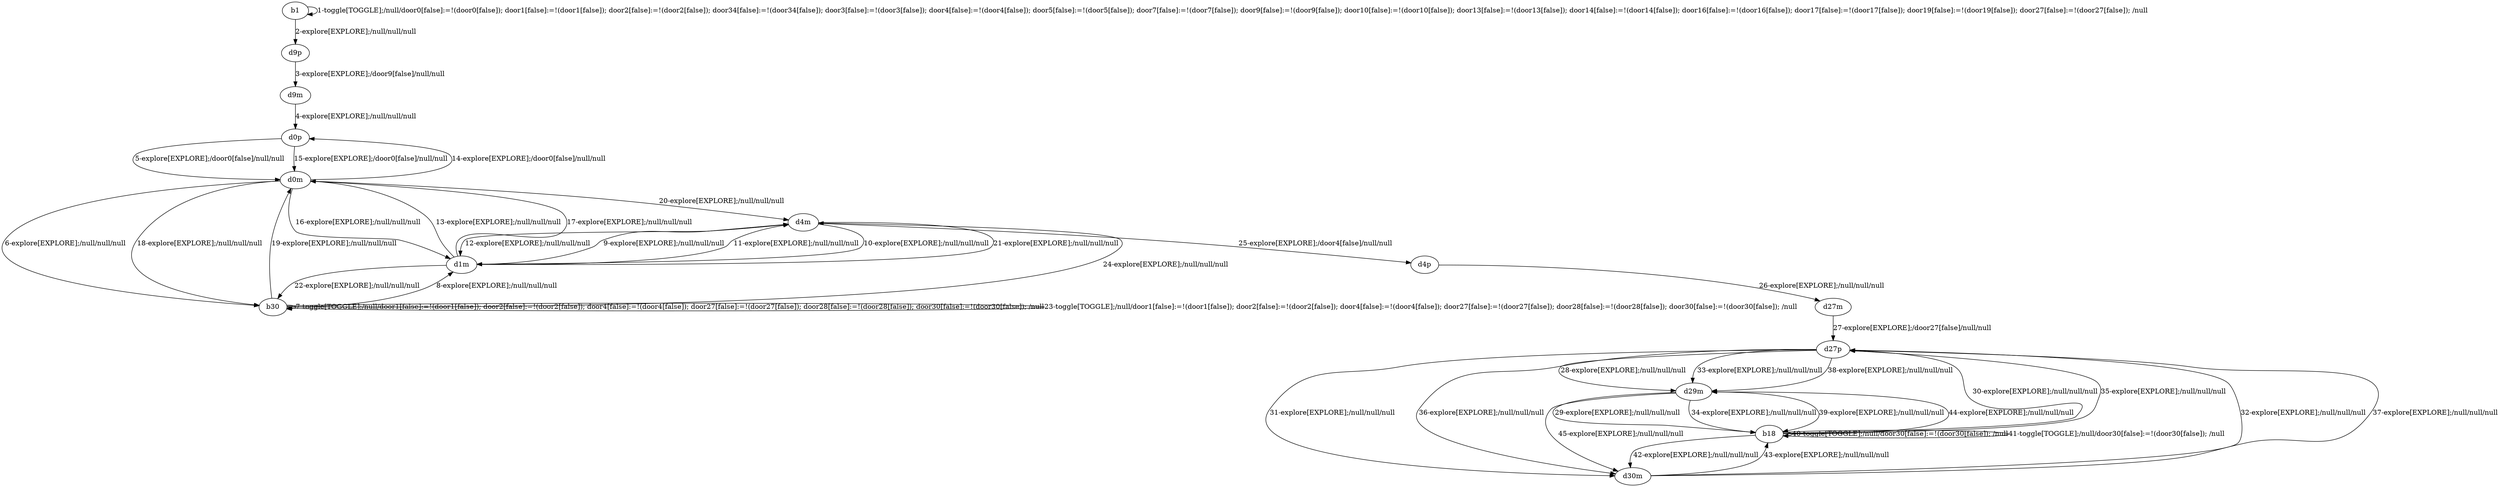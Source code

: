 # Total number of goals covered by this test: 1
# d29m --> d30m

digraph g {
"b1" -> "b1" [label = "1-toggle[TOGGLE];/null/door0[false]:=!(door0[false]); door1[false]:=!(door1[false]); door2[false]:=!(door2[false]); door34[false]:=!(door34[false]); door3[false]:=!(door3[false]); door4[false]:=!(door4[false]); door5[false]:=!(door5[false]); door7[false]:=!(door7[false]); door9[false]:=!(door9[false]); door10[false]:=!(door10[false]); door13[false]:=!(door13[false]); door14[false]:=!(door14[false]); door16[false]:=!(door16[false]); door17[false]:=!(door17[false]); door19[false]:=!(door19[false]); door27[false]:=!(door27[false]); /null"];
"b1" -> "d9p" [label = "2-explore[EXPLORE];/null/null/null"];
"d9p" -> "d9m" [label = "3-explore[EXPLORE];/door9[false]/null/null"];
"d9m" -> "d0p" [label = "4-explore[EXPLORE];/null/null/null"];
"d0p" -> "d0m" [label = "5-explore[EXPLORE];/door0[false]/null/null"];
"d0m" -> "b30" [label = "6-explore[EXPLORE];/null/null/null"];
"b30" -> "b30" [label = "7-toggle[TOGGLE];/null/door1[false]:=!(door1[false]); door2[false]:=!(door2[false]); door4[false]:=!(door4[false]); door27[false]:=!(door27[false]); door28[false]:=!(door28[false]); door30[false]:=!(door30[false]); /null"];
"b30" -> "d1m" [label = "8-explore[EXPLORE];/null/null/null"];
"d1m" -> "d4m" [label = "9-explore[EXPLORE];/null/null/null"];
"d4m" -> "d1m" [label = "10-explore[EXPLORE];/null/null/null"];
"d1m" -> "d4m" [label = "11-explore[EXPLORE];/null/null/null"];
"d4m" -> "d1m" [label = "12-explore[EXPLORE];/null/null/null"];
"d1m" -> "d0m" [label = "13-explore[EXPLORE];/null/null/null"];
"d0m" -> "d0p" [label = "14-explore[EXPLORE];/door0[false]/null/null"];
"d0p" -> "d0m" [label = "15-explore[EXPLORE];/door0[false]/null/null"];
"d0m" -> "d1m" [label = "16-explore[EXPLORE];/null/null/null"];
"d1m" -> "d0m" [label = "17-explore[EXPLORE];/null/null/null"];
"d0m" -> "b30" [label = "18-explore[EXPLORE];/null/null/null"];
"b30" -> "d0m" [label = "19-explore[EXPLORE];/null/null/null"];
"d0m" -> "d4m" [label = "20-explore[EXPLORE];/null/null/null"];
"d4m" -> "d1m" [label = "21-explore[EXPLORE];/null/null/null"];
"d1m" -> "b30" [label = "22-explore[EXPLORE];/null/null/null"];
"b30" -> "b30" [label = "23-toggle[TOGGLE];/null/door1[false]:=!(door1[false]); door2[false]:=!(door2[false]); door4[false]:=!(door4[false]); door27[false]:=!(door27[false]); door28[false]:=!(door28[false]); door30[false]:=!(door30[false]); /null"];
"b30" -> "d4m" [label = "24-explore[EXPLORE];/null/null/null"];
"d4m" -> "d4p" [label = "25-explore[EXPLORE];/door4[false]/null/null"];
"d4p" -> "d27m" [label = "26-explore[EXPLORE];/null/null/null"];
"d27m" -> "d27p" [label = "27-explore[EXPLORE];/door27[false]/null/null"];
"d27p" -> "d29m" [label = "28-explore[EXPLORE];/null/null/null"];
"d29m" -> "b18" [label = "29-explore[EXPLORE];/null/null/null"];
"b18" -> "d27p" [label = "30-explore[EXPLORE];/null/null/null"];
"d27p" -> "d30m" [label = "31-explore[EXPLORE];/null/null/null"];
"d30m" -> "d27p" [label = "32-explore[EXPLORE];/null/null/null"];
"d27p" -> "d29m" [label = "33-explore[EXPLORE];/null/null/null"];
"d29m" -> "b18" [label = "34-explore[EXPLORE];/null/null/null"];
"b18" -> "d27p" [label = "35-explore[EXPLORE];/null/null/null"];
"d27p" -> "d30m" [label = "36-explore[EXPLORE];/null/null/null"];
"d30m" -> "d27p" [label = "37-explore[EXPLORE];/null/null/null"];
"d27p" -> "d29m" [label = "38-explore[EXPLORE];/null/null/null"];
"d29m" -> "b18" [label = "39-explore[EXPLORE];/null/null/null"];
"b18" -> "b18" [label = "40-toggle[TOGGLE];/null/door30[false]:=!(door30[false]); /null"];
"b18" -> "b18" [label = "41-toggle[TOGGLE];/null/door30[false]:=!(door30[false]); /null"];
"b18" -> "d30m" [label = "42-explore[EXPLORE];/null/null/null"];
"d30m" -> "b18" [label = "43-explore[EXPLORE];/null/null/null"];
"b18" -> "d29m" [label = "44-explore[EXPLORE];/null/null/null"];
"d29m" -> "d30m" [label = "45-explore[EXPLORE];/null/null/null"];
}